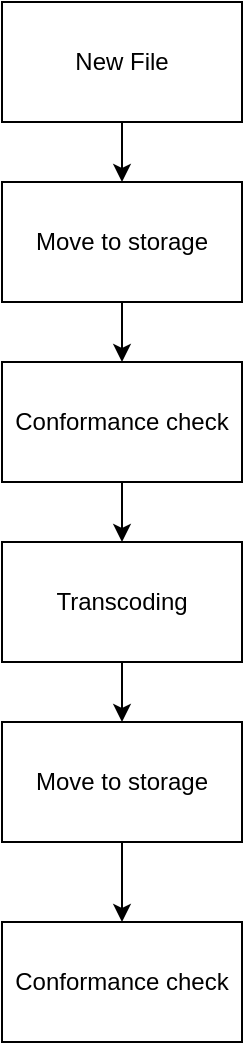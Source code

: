 <mxfile version="14.6.13" type="device"><diagram id="U0nz63RBR3omY6ZtBIM9" name="Page-1"><mxGraphModel dx="946" dy="587" grid="1" gridSize="10" guides="1" tooltips="1" connect="1" arrows="1" fold="1" page="1" pageScale="1" pageWidth="827" pageHeight="1169" math="0" shadow="0"><root><mxCell id="0"/><mxCell id="1" parent="0"/><mxCell id="5cE7AmoHpeeqpswenyrI-7" value="" style="edgeStyle=orthogonalEdgeStyle;rounded=0;orthogonalLoop=1;jettySize=auto;html=1;" edge="1" parent="1" source="5cE7AmoHpeeqpswenyrI-1" target="5cE7AmoHpeeqpswenyrI-5"><mxGeometry relative="1" as="geometry"/></mxCell><mxCell id="5cE7AmoHpeeqpswenyrI-1" value="New File" style="rounded=0;whiteSpace=wrap;html=1;" vertex="1" parent="1"><mxGeometry x="340" y="60" width="120" height="60" as="geometry"/></mxCell><mxCell id="5cE7AmoHpeeqpswenyrI-9" value="" style="edgeStyle=orthogonalEdgeStyle;rounded=0;orthogonalLoop=1;jettySize=auto;html=1;" edge="1" parent="1" source="5cE7AmoHpeeqpswenyrI-2" target="5cE7AmoHpeeqpswenyrI-3"><mxGeometry relative="1" as="geometry"/></mxCell><mxCell id="5cE7AmoHpeeqpswenyrI-2" value="Conformance check" style="rounded=0;whiteSpace=wrap;html=1;" vertex="1" parent="1"><mxGeometry x="340" y="240" width="120" height="60" as="geometry"/></mxCell><mxCell id="5cE7AmoHpeeqpswenyrI-10" value="" style="edgeStyle=orthogonalEdgeStyle;rounded=0;orthogonalLoop=1;jettySize=auto;html=1;" edge="1" parent="1" source="5cE7AmoHpeeqpswenyrI-3" target="5cE7AmoHpeeqpswenyrI-4"><mxGeometry relative="1" as="geometry"/></mxCell><mxCell id="5cE7AmoHpeeqpswenyrI-3" value="Transcoding" style="rounded=0;whiteSpace=wrap;html=1;" vertex="1" parent="1"><mxGeometry x="340" y="330" width="120" height="60" as="geometry"/></mxCell><mxCell id="5cE7AmoHpeeqpswenyrI-11" value="" style="edgeStyle=orthogonalEdgeStyle;rounded=0;orthogonalLoop=1;jettySize=auto;html=1;" edge="1" parent="1" source="5cE7AmoHpeeqpswenyrI-4" target="5cE7AmoHpeeqpswenyrI-6"><mxGeometry relative="1" as="geometry"/></mxCell><mxCell id="5cE7AmoHpeeqpswenyrI-4" value="Move to storage" style="rounded=0;whiteSpace=wrap;html=1;" vertex="1" parent="1"><mxGeometry x="340" y="420" width="120" height="60" as="geometry"/></mxCell><mxCell id="5cE7AmoHpeeqpswenyrI-8" value="" style="edgeStyle=orthogonalEdgeStyle;rounded=0;orthogonalLoop=1;jettySize=auto;html=1;" edge="1" parent="1" source="5cE7AmoHpeeqpswenyrI-5" target="5cE7AmoHpeeqpswenyrI-2"><mxGeometry relative="1" as="geometry"/></mxCell><mxCell id="5cE7AmoHpeeqpswenyrI-5" value="Move to storage" style="rounded=0;whiteSpace=wrap;html=1;" vertex="1" parent="1"><mxGeometry x="340" y="150" width="120" height="60" as="geometry"/></mxCell><mxCell id="5cE7AmoHpeeqpswenyrI-6" value="Conformance check" style="rounded=0;whiteSpace=wrap;html=1;" vertex="1" parent="1"><mxGeometry x="340" y="520" width="120" height="60" as="geometry"/></mxCell></root></mxGraphModel></diagram></mxfile>